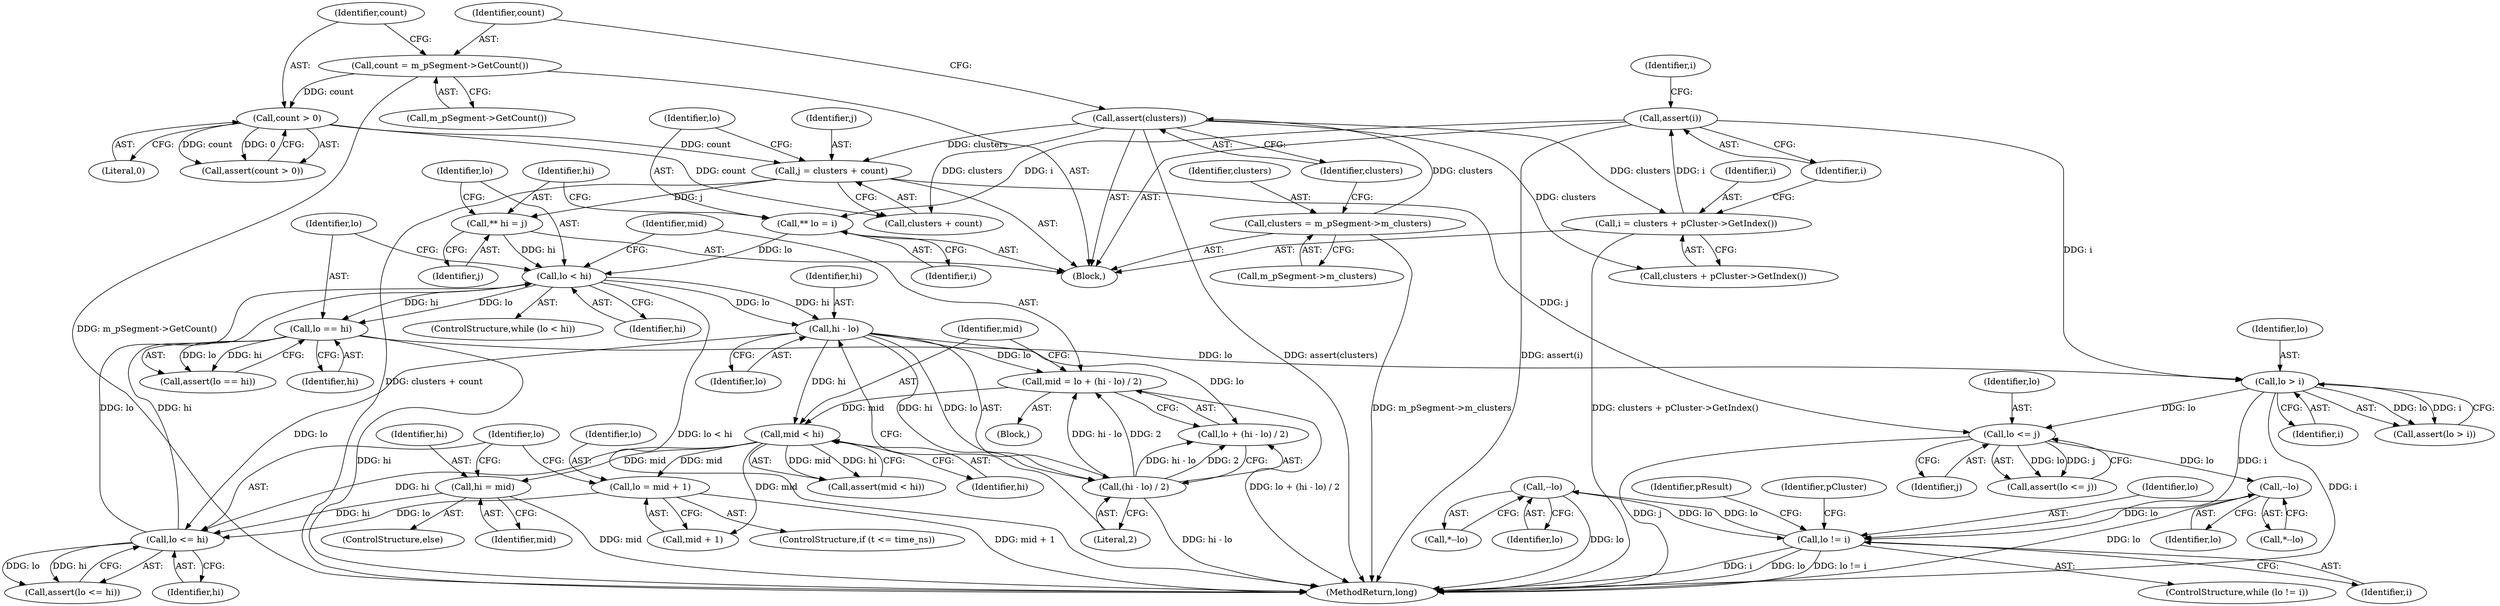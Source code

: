digraph "0_Android_cc274e2abe8b2a6698a5c47d8aa4bb45f1f9538d_61@pointer" {
"1000279" [label="(Call,--lo)"];
"1000272" [label="(Call,lo != i)"];
"1000279" [label="(Call,--lo)"];
"1000249" [label="(Call,--lo)"];
"1000243" [label="(Call,lo <= j)"];
"1000239" [label="(Call,lo > i)"];
"1000235" [label="(Call,lo == hi)"];
"1000186" [label="(Call,lo < hi)"];
"1000178" [label="(Call,** lo = i)"];
"1000161" [label="(Call,assert(i))"];
"1000156" [label="(Call,i = clusters + pCluster->GetIndex())"];
"1000146" [label="(Call,assert(clusters))"];
"1000141" [label="(Call,clusters = m_pSegment->m_clusters)"];
"1000231" [label="(Call,lo <= hi)"];
"1000221" [label="(Call,lo = mid + 1)"];
"1000200" [label="(Call,mid < hi)"];
"1000190" [label="(Call,mid = lo + (hi - lo) / 2)"];
"1000195" [label="(Call,hi - lo)"];
"1000194" [label="(Call,(hi - lo) / 2)"];
"1000227" [label="(Call,hi = mid)"];
"1000182" [label="(Call,** hi = j)"];
"1000172" [label="(Call,j = clusters + count)"];
"1000153" [label="(Call,count > 0)"];
"1000149" [label="(Call,count = m_pSegment->GetCount())"];
"1000151" [label="(Call,m_pSegment->GetCount())"];
"1000150" [label="(Identifier,count)"];
"1000226" [label="(ControlStructure,else)"];
"1000236" [label="(Identifier,lo)"];
"1000155" [label="(Literal,0)"];
"1000143" [label="(Call,m_pSegment->m_clusters)"];
"1000249" [label="(Call,--lo)"];
"1000186" [label="(Call,lo < hi)"];
"1000180" [label="(Identifier,i)"];
"1000162" [label="(Identifier,i)"];
"1000161" [label="(Call,assert(i))"];
"1000141" [label="(Call,clusters = m_pSegment->m_clusters)"];
"1000142" [label="(Identifier,clusters)"];
"1000230" [label="(Call,assert(lo <= hi))"];
"1000222" [label="(Identifier,lo)"];
"1000305" [label="(MethodReturn,long)"];
"1000217" [label="(ControlStructure,if (t <= time_ns))"];
"1000184" [label="(Identifier,j)"];
"1000231" [label="(Call,lo <= hi)"];
"1000191" [label="(Identifier,mid)"];
"1000166" [label="(Identifier,i)"];
"1000235" [label="(Call,lo == hi)"];
"1000233" [label="(Identifier,hi)"];
"1000183" [label="(Identifier,hi)"];
"1000244" [label="(Identifier,lo)"];
"1000194" [label="(Call,(hi - lo) / 2)"];
"1000154" [label="(Identifier,count)"];
"1000153" [label="(Call,count > 0)"];
"1000278" [label="(Call,*--lo)"];
"1000241" [label="(Identifier,i)"];
"1000190" [label="(Call,mid = lo + (hi - lo) / 2)"];
"1000198" [label="(Literal,2)"];
"1000228" [label="(Identifier,hi)"];
"1000248" [label="(Call,*--lo)"];
"1000274" [label="(Identifier,i)"];
"1000280" [label="(Identifier,lo)"];
"1000271" [label="(ControlStructure,while (lo != i))"];
"1000221" [label="(Call,lo = mid + 1)"];
"1000174" [label="(Call,clusters + count)"];
"1000245" [label="(Identifier,j)"];
"1000273" [label="(Identifier,lo)"];
"1000243" [label="(Call,lo <= j)"];
"1000185" [label="(ControlStructure,while (lo < hi))"];
"1000156" [label="(Call,i = clusters + pCluster->GetIndex())"];
"1000157" [label="(Identifier,i)"];
"1000200" [label="(Call,mid < hi)"];
"1000229" [label="(Identifier,mid)"];
"1000182" [label="(Call,** hi = j)"];
"1000223" [label="(Call,mid + 1)"];
"1000189" [label="(Block,)"];
"1000197" [label="(Identifier,lo)"];
"1000173" [label="(Identifier,j)"];
"1000179" [label="(Identifier,lo)"];
"1000147" [label="(Identifier,clusters)"];
"1000195" [label="(Call,hi - lo)"];
"1000301" [label="(Identifier,pResult)"];
"1000239" [label="(Call,lo > i)"];
"1000277" [label="(Identifier,pCluster)"];
"1000250" [label="(Identifier,lo)"];
"1000238" [label="(Call,assert(lo > i))"];
"1000242" [label="(Call,assert(lo <= j))"];
"1000272" [label="(Call,lo != i)"];
"1000279" [label="(Call,--lo)"];
"1000192" [label="(Call,lo + (hi - lo) / 2)"];
"1000178" [label="(Call,** lo = i)"];
"1000152" [label="(Call,assert(count > 0))"];
"1000199" [label="(Call,assert(mid < hi))"];
"1000234" [label="(Call,assert(lo == hi))"];
"1000196" [label="(Identifier,hi)"];
"1000232" [label="(Identifier,lo)"];
"1000106" [label="(Block,)"];
"1000237" [label="(Identifier,hi)"];
"1000187" [label="(Identifier,lo)"];
"1000240" [label="(Identifier,lo)"];
"1000158" [label="(Call,clusters + pCluster->GetIndex())"];
"1000149" [label="(Call,count = m_pSegment->GetCount())"];
"1000202" [label="(Identifier,hi)"];
"1000188" [label="(Identifier,hi)"];
"1000146" [label="(Call,assert(clusters))"];
"1000201" [label="(Identifier,mid)"];
"1000227" [label="(Call,hi = mid)"];
"1000172" [label="(Call,j = clusters + count)"];
"1000279" -> "1000278"  [label="AST: "];
"1000279" -> "1000280"  [label="CFG: "];
"1000280" -> "1000279"  [label="AST: "];
"1000278" -> "1000279"  [label="CFG: "];
"1000279" -> "1000305"  [label="DDG: lo"];
"1000279" -> "1000272"  [label="DDG: lo"];
"1000272" -> "1000279"  [label="DDG: lo"];
"1000272" -> "1000271"  [label="AST: "];
"1000272" -> "1000274"  [label="CFG: "];
"1000273" -> "1000272"  [label="AST: "];
"1000274" -> "1000272"  [label="AST: "];
"1000277" -> "1000272"  [label="CFG: "];
"1000301" -> "1000272"  [label="CFG: "];
"1000272" -> "1000305"  [label="DDG: i"];
"1000272" -> "1000305"  [label="DDG: lo"];
"1000272" -> "1000305"  [label="DDG: lo != i"];
"1000249" -> "1000272"  [label="DDG: lo"];
"1000239" -> "1000272"  [label="DDG: i"];
"1000249" -> "1000248"  [label="AST: "];
"1000249" -> "1000250"  [label="CFG: "];
"1000250" -> "1000249"  [label="AST: "];
"1000248" -> "1000249"  [label="CFG: "];
"1000249" -> "1000305"  [label="DDG: lo"];
"1000243" -> "1000249"  [label="DDG: lo"];
"1000243" -> "1000242"  [label="AST: "];
"1000243" -> "1000245"  [label="CFG: "];
"1000244" -> "1000243"  [label="AST: "];
"1000245" -> "1000243"  [label="AST: "];
"1000242" -> "1000243"  [label="CFG: "];
"1000243" -> "1000305"  [label="DDG: j"];
"1000243" -> "1000242"  [label="DDG: lo"];
"1000243" -> "1000242"  [label="DDG: j"];
"1000239" -> "1000243"  [label="DDG: lo"];
"1000172" -> "1000243"  [label="DDG: j"];
"1000239" -> "1000238"  [label="AST: "];
"1000239" -> "1000241"  [label="CFG: "];
"1000240" -> "1000239"  [label="AST: "];
"1000241" -> "1000239"  [label="AST: "];
"1000238" -> "1000239"  [label="CFG: "];
"1000239" -> "1000305"  [label="DDG: i"];
"1000239" -> "1000238"  [label="DDG: lo"];
"1000239" -> "1000238"  [label="DDG: i"];
"1000235" -> "1000239"  [label="DDG: lo"];
"1000161" -> "1000239"  [label="DDG: i"];
"1000235" -> "1000234"  [label="AST: "];
"1000235" -> "1000237"  [label="CFG: "];
"1000236" -> "1000235"  [label="AST: "];
"1000237" -> "1000235"  [label="AST: "];
"1000234" -> "1000235"  [label="CFG: "];
"1000235" -> "1000305"  [label="DDG: hi"];
"1000235" -> "1000234"  [label="DDG: lo"];
"1000235" -> "1000234"  [label="DDG: hi"];
"1000186" -> "1000235"  [label="DDG: lo"];
"1000186" -> "1000235"  [label="DDG: hi"];
"1000186" -> "1000185"  [label="AST: "];
"1000186" -> "1000188"  [label="CFG: "];
"1000187" -> "1000186"  [label="AST: "];
"1000188" -> "1000186"  [label="AST: "];
"1000191" -> "1000186"  [label="CFG: "];
"1000236" -> "1000186"  [label="CFG: "];
"1000186" -> "1000305"  [label="DDG: lo < hi"];
"1000178" -> "1000186"  [label="DDG: lo"];
"1000231" -> "1000186"  [label="DDG: lo"];
"1000231" -> "1000186"  [label="DDG: hi"];
"1000182" -> "1000186"  [label="DDG: hi"];
"1000186" -> "1000195"  [label="DDG: hi"];
"1000186" -> "1000195"  [label="DDG: lo"];
"1000178" -> "1000106"  [label="AST: "];
"1000178" -> "1000180"  [label="CFG: "];
"1000179" -> "1000178"  [label="AST: "];
"1000180" -> "1000178"  [label="AST: "];
"1000183" -> "1000178"  [label="CFG: "];
"1000161" -> "1000178"  [label="DDG: i"];
"1000161" -> "1000106"  [label="AST: "];
"1000161" -> "1000162"  [label="CFG: "];
"1000162" -> "1000161"  [label="AST: "];
"1000166" -> "1000161"  [label="CFG: "];
"1000161" -> "1000305"  [label="DDG: assert(i)"];
"1000156" -> "1000161"  [label="DDG: i"];
"1000156" -> "1000106"  [label="AST: "];
"1000156" -> "1000158"  [label="CFG: "];
"1000157" -> "1000156"  [label="AST: "];
"1000158" -> "1000156"  [label="AST: "];
"1000162" -> "1000156"  [label="CFG: "];
"1000156" -> "1000305"  [label="DDG: clusters + pCluster->GetIndex()"];
"1000146" -> "1000156"  [label="DDG: clusters"];
"1000146" -> "1000106"  [label="AST: "];
"1000146" -> "1000147"  [label="CFG: "];
"1000147" -> "1000146"  [label="AST: "];
"1000150" -> "1000146"  [label="CFG: "];
"1000146" -> "1000305"  [label="DDG: assert(clusters)"];
"1000141" -> "1000146"  [label="DDG: clusters"];
"1000146" -> "1000158"  [label="DDG: clusters"];
"1000146" -> "1000172"  [label="DDG: clusters"];
"1000146" -> "1000174"  [label="DDG: clusters"];
"1000141" -> "1000106"  [label="AST: "];
"1000141" -> "1000143"  [label="CFG: "];
"1000142" -> "1000141"  [label="AST: "];
"1000143" -> "1000141"  [label="AST: "];
"1000147" -> "1000141"  [label="CFG: "];
"1000141" -> "1000305"  [label="DDG: m_pSegment->m_clusters"];
"1000231" -> "1000230"  [label="AST: "];
"1000231" -> "1000233"  [label="CFG: "];
"1000232" -> "1000231"  [label="AST: "];
"1000233" -> "1000231"  [label="AST: "];
"1000230" -> "1000231"  [label="CFG: "];
"1000231" -> "1000230"  [label="DDG: lo"];
"1000231" -> "1000230"  [label="DDG: hi"];
"1000221" -> "1000231"  [label="DDG: lo"];
"1000195" -> "1000231"  [label="DDG: lo"];
"1000227" -> "1000231"  [label="DDG: hi"];
"1000200" -> "1000231"  [label="DDG: hi"];
"1000221" -> "1000217"  [label="AST: "];
"1000221" -> "1000223"  [label="CFG: "];
"1000222" -> "1000221"  [label="AST: "];
"1000223" -> "1000221"  [label="AST: "];
"1000232" -> "1000221"  [label="CFG: "];
"1000221" -> "1000305"  [label="DDG: mid + 1"];
"1000200" -> "1000221"  [label="DDG: mid"];
"1000200" -> "1000199"  [label="AST: "];
"1000200" -> "1000202"  [label="CFG: "];
"1000201" -> "1000200"  [label="AST: "];
"1000202" -> "1000200"  [label="AST: "];
"1000199" -> "1000200"  [label="CFG: "];
"1000200" -> "1000199"  [label="DDG: mid"];
"1000200" -> "1000199"  [label="DDG: hi"];
"1000190" -> "1000200"  [label="DDG: mid"];
"1000195" -> "1000200"  [label="DDG: hi"];
"1000200" -> "1000223"  [label="DDG: mid"];
"1000200" -> "1000227"  [label="DDG: mid"];
"1000190" -> "1000189"  [label="AST: "];
"1000190" -> "1000192"  [label="CFG: "];
"1000191" -> "1000190"  [label="AST: "];
"1000192" -> "1000190"  [label="AST: "];
"1000201" -> "1000190"  [label="CFG: "];
"1000190" -> "1000305"  [label="DDG: lo + (hi - lo) / 2"];
"1000195" -> "1000190"  [label="DDG: lo"];
"1000194" -> "1000190"  [label="DDG: hi - lo"];
"1000194" -> "1000190"  [label="DDG: 2"];
"1000195" -> "1000194"  [label="AST: "];
"1000195" -> "1000197"  [label="CFG: "];
"1000196" -> "1000195"  [label="AST: "];
"1000197" -> "1000195"  [label="AST: "];
"1000198" -> "1000195"  [label="CFG: "];
"1000195" -> "1000192"  [label="DDG: lo"];
"1000195" -> "1000194"  [label="DDG: hi"];
"1000195" -> "1000194"  [label="DDG: lo"];
"1000194" -> "1000192"  [label="AST: "];
"1000194" -> "1000198"  [label="CFG: "];
"1000198" -> "1000194"  [label="AST: "];
"1000192" -> "1000194"  [label="CFG: "];
"1000194" -> "1000305"  [label="DDG: hi - lo"];
"1000194" -> "1000192"  [label="DDG: hi - lo"];
"1000194" -> "1000192"  [label="DDG: 2"];
"1000227" -> "1000226"  [label="AST: "];
"1000227" -> "1000229"  [label="CFG: "];
"1000228" -> "1000227"  [label="AST: "];
"1000229" -> "1000227"  [label="AST: "];
"1000232" -> "1000227"  [label="CFG: "];
"1000227" -> "1000305"  [label="DDG: mid"];
"1000182" -> "1000106"  [label="AST: "];
"1000182" -> "1000184"  [label="CFG: "];
"1000183" -> "1000182"  [label="AST: "];
"1000184" -> "1000182"  [label="AST: "];
"1000187" -> "1000182"  [label="CFG: "];
"1000172" -> "1000182"  [label="DDG: j"];
"1000172" -> "1000106"  [label="AST: "];
"1000172" -> "1000174"  [label="CFG: "];
"1000173" -> "1000172"  [label="AST: "];
"1000174" -> "1000172"  [label="AST: "];
"1000179" -> "1000172"  [label="CFG: "];
"1000172" -> "1000305"  [label="DDG: clusters + count"];
"1000153" -> "1000172"  [label="DDG: count"];
"1000153" -> "1000152"  [label="AST: "];
"1000153" -> "1000155"  [label="CFG: "];
"1000154" -> "1000153"  [label="AST: "];
"1000155" -> "1000153"  [label="AST: "];
"1000152" -> "1000153"  [label="CFG: "];
"1000153" -> "1000152"  [label="DDG: count"];
"1000153" -> "1000152"  [label="DDG: 0"];
"1000149" -> "1000153"  [label="DDG: count"];
"1000153" -> "1000174"  [label="DDG: count"];
"1000149" -> "1000106"  [label="AST: "];
"1000149" -> "1000151"  [label="CFG: "];
"1000150" -> "1000149"  [label="AST: "];
"1000151" -> "1000149"  [label="AST: "];
"1000154" -> "1000149"  [label="CFG: "];
"1000149" -> "1000305"  [label="DDG: m_pSegment->GetCount()"];
}
